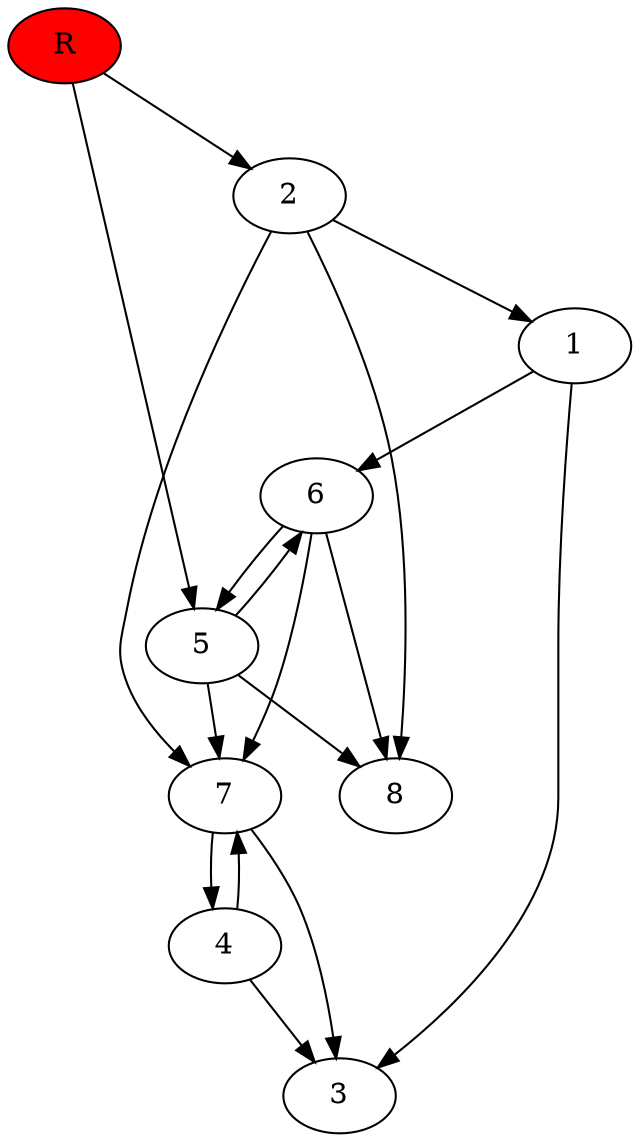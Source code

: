 digraph prb67580 {
	1
	2
	3
	4
	5
	6
	7
	8
	R [fillcolor="#ff0000" style=filled]
	1 -> 3
	1 -> 6
	2 -> 1
	2 -> 7
	2 -> 8
	4 -> 3
	4 -> 7
	5 -> 6
	5 -> 7
	5 -> 8
	6 -> 5
	6 -> 7
	6 -> 8
	7 -> 3
	7 -> 4
	R -> 2
	R -> 5
}
